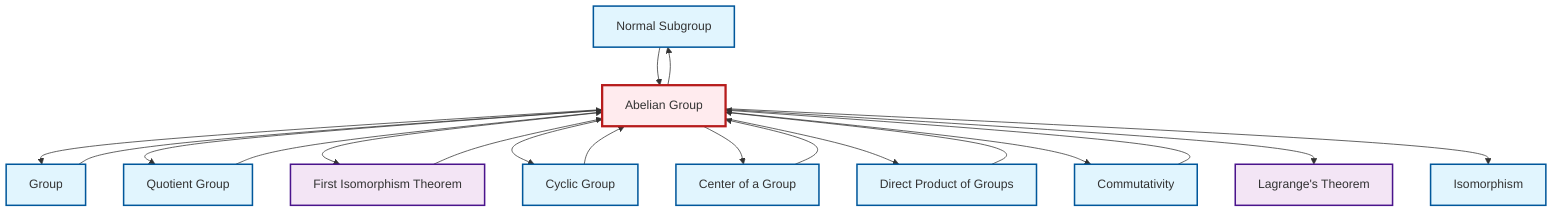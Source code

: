 graph TD
    classDef definition fill:#e1f5fe,stroke:#01579b,stroke-width:2px
    classDef theorem fill:#f3e5f5,stroke:#4a148c,stroke-width:2px
    classDef axiom fill:#fff3e0,stroke:#e65100,stroke-width:2px
    classDef example fill:#e8f5e9,stroke:#1b5e20,stroke-width:2px
    classDef current fill:#ffebee,stroke:#b71c1c,stroke-width:3px
    def-normal-subgroup["Normal Subgroup"]:::definition
    def-isomorphism["Isomorphism"]:::definition
    thm-lagrange["Lagrange's Theorem"]:::theorem
    def-group["Group"]:::definition
    def-center-of-group["Center of a Group"]:::definition
    def-commutativity["Commutativity"]:::definition
    def-direct-product["Direct Product of Groups"]:::definition
    thm-first-isomorphism["First Isomorphism Theorem"]:::theorem
    def-abelian-group["Abelian Group"]:::definition
    def-quotient-group["Quotient Group"]:::definition
    def-cyclic-group["Cyclic Group"]:::definition
    def-direct-product --> def-abelian-group
    def-cyclic-group --> def-abelian-group
    def-quotient-group --> def-abelian-group
    def-abelian-group --> def-group
    def-commutativity --> def-abelian-group
    def-abelian-group --> def-quotient-group
    thm-first-isomorphism --> def-abelian-group
    def-center-of-group --> def-abelian-group
    def-abelian-group --> thm-first-isomorphism
    def-abelian-group --> def-cyclic-group
    def-normal-subgroup --> def-abelian-group
    def-abelian-group --> def-center-of-group
    def-abelian-group --> def-direct-product
    def-abelian-group --> def-normal-subgroup
    def-abelian-group --> def-commutativity
    def-abelian-group --> thm-lagrange
    def-abelian-group --> def-isomorphism
    def-group --> def-abelian-group
    class def-abelian-group current